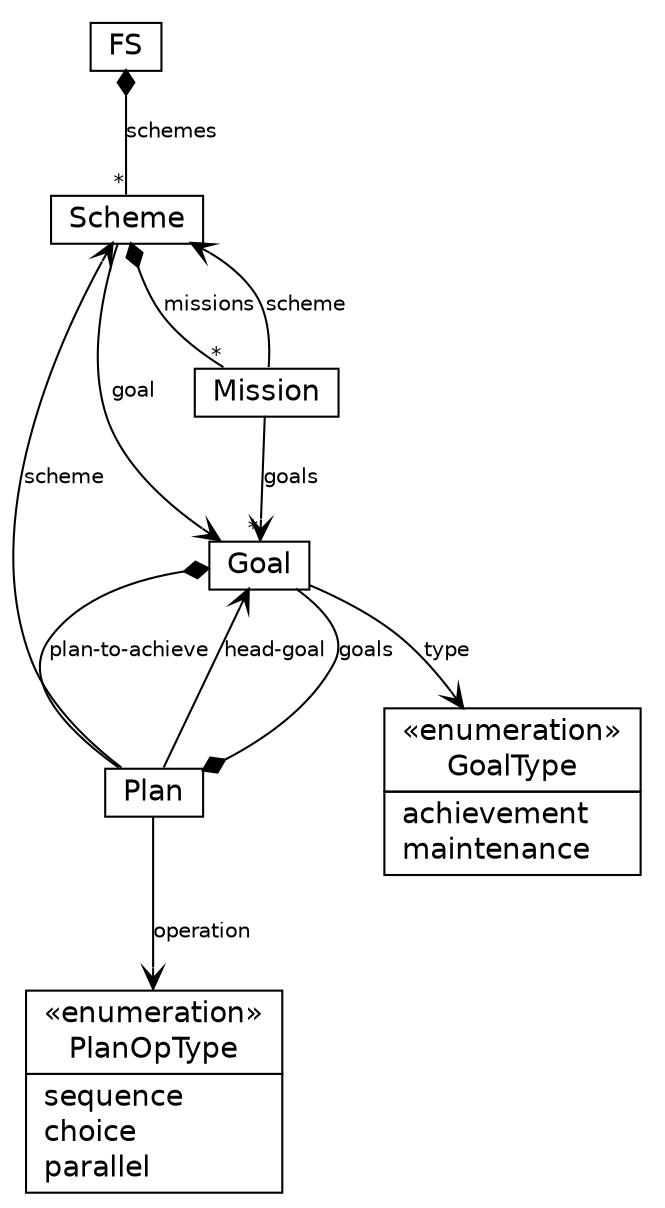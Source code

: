 #!/usr/local/bin/dot
#
# Class diagram 
# Generated by UMLGraph version R5_6_6-1-g9240c4 (http://www.umlgraph.org/)
#

digraph G {
	edge [fontname="Helvetica",fontsize=10,labelfontname="Helvetica",labelfontsize=10];
	node [fontname="Helvetica",fontsize=10,shape=plaintext];
	nodesep=0.25;
	ranksep=0.5;
	// moise.os.fs.Scheme
	c349 [label=<<table title="moise.os.fs.Scheme" border="0" cellborder="1" cellspacing="0" cellpadding="2" port="p" href="./Scheme.html">
		<tr><td><table border="0" cellspacing="0" cellpadding="1">
<tr><td align="center" balign="center"> Scheme </td></tr>
		</table></td></tr>
		</table>>, URL="./Scheme.html", fontname="Helvetica", fontcolor="black", fontsize=14.0];
	// moise.os.fs.Plan
	c350 [label=<<table title="moise.os.fs.Plan" border="0" cellborder="1" cellspacing="0" cellpadding="2" port="p" href="./Plan.html">
		<tr><td><table border="0" cellspacing="0" cellpadding="1">
<tr><td align="center" balign="center"> Plan </td></tr>
		</table></td></tr>
		</table>>, URL="./Plan.html", fontname="Helvetica", fontcolor="black", fontsize=14.0];
	// moise.os.fs.Plan.PlanOpType
	c351 [label=<<table title="moise.os.fs.Plan.PlanOpType" border="0" cellborder="1" cellspacing="0" cellpadding="2" port="p" href="./Plan.PlanOpType.html">
		<tr><td><table border="0" cellspacing="0" cellpadding="1">
<tr><td align="center" balign="center"> &#171;enumeration&#187; </td></tr>
<tr><td align="center" balign="center"> PlanOpType </td></tr>
		</table></td></tr>
		<tr><td><table border="0" cellspacing="0" cellpadding="1">
<tr><td align="left" balign="left"> sequence </td></tr>
<tr><td align="left" balign="left"> choice </td></tr>
<tr><td align="left" balign="left"> parallel </td></tr>
		</table></td></tr>
		</table>>, URL="./Plan.PlanOpType.html", fontname="Helvetica", fontcolor="black", fontsize=14.0];
	// moise.os.fs.Mission
	c352 [label=<<table title="moise.os.fs.Mission" border="0" cellborder="1" cellspacing="0" cellpadding="2" port="p" href="./Mission.html">
		<tr><td><table border="0" cellspacing="0" cellpadding="1">
<tr><td align="center" balign="center"> Mission </td></tr>
		</table></td></tr>
		</table>>, URL="./Mission.html", fontname="Helvetica", fontcolor="black", fontsize=14.0];
	// moise.os.fs.Goal
	c353 [label=<<table title="moise.os.fs.Goal" border="0" cellborder="1" cellspacing="0" cellpadding="2" port="p" href="./Goal.html">
		<tr><td><table border="0" cellspacing="0" cellpadding="1">
<tr><td align="center" balign="center"> Goal </td></tr>
		</table></td></tr>
		</table>>, URL="./Goal.html", fontname="Helvetica", fontcolor="black", fontsize=14.0];
	// moise.os.fs.Goal.GoalType
	c354 [label=<<table title="moise.os.fs.Goal.GoalType" border="0" cellborder="1" cellspacing="0" cellpadding="2" port="p" href="./Goal.GoalType.html">
		<tr><td><table border="0" cellspacing="0" cellpadding="1">
<tr><td align="center" balign="center"> &#171;enumeration&#187; </td></tr>
<tr><td align="center" balign="center"> GoalType </td></tr>
		</table></td></tr>
		<tr><td><table border="0" cellspacing="0" cellpadding="1">
<tr><td align="left" balign="left"> achievement </td></tr>
<tr><td align="left" balign="left"> maintenance </td></tr>
		</table></td></tr>
		</table>>, URL="./Goal.GoalType.html", fontname="Helvetica", fontcolor="black", fontsize=14.0];
	// moise.os.fs.FS
	c355 [label=<<table title="moise.os.fs.FS" border="0" cellborder="1" cellspacing="0" cellpadding="2" port="p" href="./FS.html">
		<tr><td><table border="0" cellspacing="0" cellpadding="1">
<tr><td align="center" balign="center"> FS </td></tr>
		</table></td></tr>
		</table>>, URL="./FS.html", fontname="Helvetica", fontcolor="black", fontsize=14.0];
	// moise.os.fs.Scheme NAVASSOC moise.os.fs.Goal
	c349:p -> c353:p [taillabel="", label="goal", headlabel="", fontname="Helvetica", fontcolor="black", fontsize=10.0, color="black", arrowhead=open];
	// moise.os.fs.Scheme COMPOSED moise.os.fs.Mission
	c349:p -> c352:p [taillabel="", label="missions", headlabel="*", fontname="Helvetica", fontcolor="black", fontsize=10.0, color="black", arrowhead=none, arrowtail=diamond, dir=both];
	// moise.os.fs.Plan NAVASSOC moise.os.fs.Goal
	c350:p -> c353:p [taillabel="", label="head-goal", headlabel="", fontname="Helvetica", fontcolor="black", fontsize=10.0, color="black", arrowhead=open];
	// moise.os.fs.Plan NAVASSOC moise.os.fs.Plan.PlanOpType
	c350:p -> c351:p [taillabel="", label="operation", headlabel="", fontname="Helvetica", fontcolor="black", fontsize=10.0, color="black", arrowhead=open];
	// moise.os.fs.Plan NAVASSOC moise.os.fs.Scheme
	c350:p -> c349:p [taillabel="", label="scheme", headlabel="", fontname="Helvetica", fontcolor="black", fontsize=10.0, color="black", arrowhead=open];
	// moise.os.fs.Plan COMPOSED moise.os.fs.Goal
	c350:p -> c353:p [taillabel="", label="goals", headlabel="", fontname="Helvetica", fontcolor="black", fontsize=10.0, color="black", arrowhead=none, arrowtail=diamond, dir=both];
	// moise.os.fs.Mission NAVASSOC moise.os.fs.Goal
	c352:p -> c353:p [taillabel="", label="goals", headlabel="*", fontname="Helvetica", fontcolor="black", fontsize=10.0, color="black", arrowhead=open];
	// moise.os.fs.Mission NAVASSOC moise.os.fs.Scheme
	c352:p -> c349:p [taillabel="", label="scheme", headlabel="", fontname="Helvetica", fontcolor="black", fontsize=10.0, color="black", arrowhead=open];
	// moise.os.fs.Goal NAVASSOC moise.os.fs.Goal.GoalType
	c353:p -> c354:p [taillabel="", label="type", headlabel="", fontname="Helvetica", fontcolor="black", fontsize=10.0, color="black", arrowhead=open];
	// moise.os.fs.Goal COMPOSED moise.os.fs.Plan
	c353:p -> c350:p [taillabel="", label="plan-to-achieve", headlabel="", fontname="Helvetica", fontcolor="black", fontsize=10.0, color="black", arrowhead=none, arrowtail=diamond, dir=both];
	// moise.os.fs.FS COMPOSED moise.os.fs.Scheme
	c355:p -> c349:p [taillabel="", label="schemes", headlabel="*", fontname="Helvetica", fontcolor="black", fontsize=10.0, color="black", arrowhead=none, arrowtail=diamond, dir=both];
}

